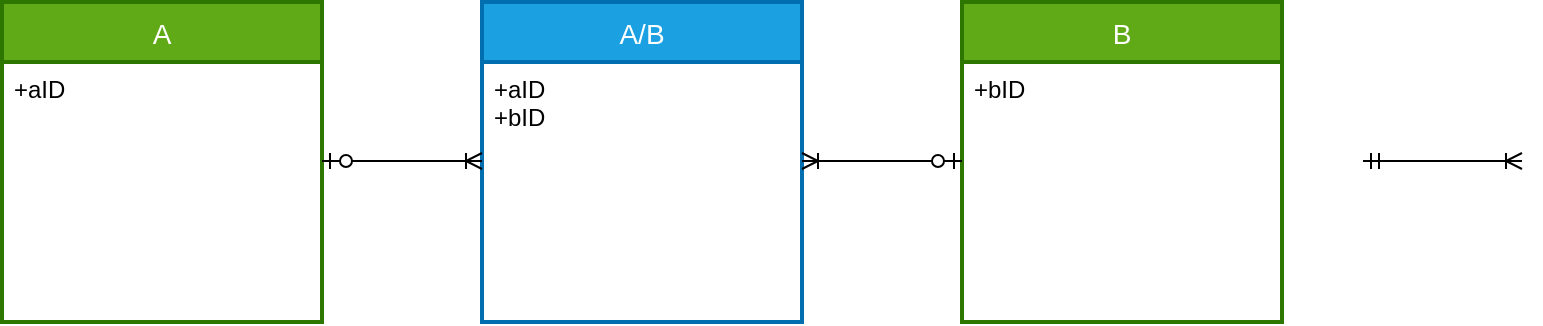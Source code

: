 <mxfile version="20.6.0" type="device"><diagram id="r9cYyTwz3PThLWFNZiZb" name="Page-1"><mxGraphModel dx="1662" dy="747" grid="1" gridSize="10" guides="1" tooltips="1" connect="1" arrows="1" fold="1" page="1" pageScale="1" pageWidth="291" pageHeight="413" math="0" shadow="0"><root><mxCell id="0"/><mxCell id="1" parent="0"/><mxCell id="ihqzw6uin8Vs5xlczlmP-11" value="A/B" style="swimlane;childLayout=stackLayout;horizontal=1;startSize=30;horizontalStack=0;rounded=0;fontSize=14;fontStyle=0;strokeWidth=2;resizeParent=0;resizeLast=1;shadow=0;dashed=0;align=center;fillColor=#1ba1e2;fontColor=#ffffff;strokeColor=#006EAF;" vertex="1" parent="1"><mxGeometry x="280" y="40" width="160" height="160" as="geometry"><mxRectangle x="40" y="40" width="90" height="30" as="alternateBounds"/></mxGeometry></mxCell><mxCell id="ihqzw6uin8Vs5xlczlmP-12" value="+aID&#xA;+bID" style="align=left;strokeColor=none;fillColor=none;spacingLeft=4;fontSize=12;verticalAlign=top;resizable=0;rotatable=0;part=1;" vertex="1" parent="ihqzw6uin8Vs5xlczlmP-11"><mxGeometry y="30" width="160" height="130" as="geometry"/></mxCell><mxCell id="ihqzw6uin8Vs5xlczlmP-13" value="A" style="swimlane;childLayout=stackLayout;horizontal=1;startSize=30;horizontalStack=0;rounded=0;fontSize=14;fontStyle=0;strokeWidth=2;resizeParent=0;resizeLast=1;shadow=0;dashed=0;align=center;fillColor=#60a917;fontColor=#ffffff;strokeColor=#2D7600;" vertex="1" parent="1"><mxGeometry x="40" y="40" width="160" height="160" as="geometry"><mxRectangle x="40" y="40" width="90" height="30" as="alternateBounds"/></mxGeometry></mxCell><mxCell id="ihqzw6uin8Vs5xlczlmP-14" value="+aID" style="align=left;strokeColor=none;fillColor=none;spacingLeft=4;fontSize=12;verticalAlign=top;resizable=0;rotatable=0;part=1;labelBackgroundColor=none;html=1;" vertex="1" parent="ihqzw6uin8Vs5xlczlmP-13"><mxGeometry y="30" width="160" height="130" as="geometry"/></mxCell><mxCell id="ihqzw6uin8Vs5xlczlmP-26" value="B" style="swimlane;childLayout=stackLayout;horizontal=1;startSize=30;horizontalStack=0;rounded=0;fontSize=14;fontStyle=0;strokeWidth=2;resizeParent=0;resizeLast=1;shadow=0;dashed=0;align=center;fillColor=#60a917;fontColor=#ffffff;strokeColor=#2D7600;" vertex="1" parent="1"><mxGeometry x="520" y="40" width="160" height="160" as="geometry"><mxRectangle x="40" y="40" width="90" height="30" as="alternateBounds"/></mxGeometry></mxCell><mxCell id="ihqzw6uin8Vs5xlczlmP-27" value="+bID" style="align=left;strokeColor=none;fillColor=none;spacingLeft=4;fontSize=12;verticalAlign=top;resizable=0;rotatable=0;part=1;" vertex="1" parent="ihqzw6uin8Vs5xlczlmP-26"><mxGeometry y="30" width="160" height="130" as="geometry"/></mxCell><mxCell id="ihqzw6uin8Vs5xlczlmP-33" value="" style="fontSize=12;html=1;endArrow=ERoneToMany;startArrow=ERzeroToOne;rounded=0;" edge="1" parent="1"><mxGeometry width="100" height="100" relative="1" as="geometry"><mxPoint x="200" y="119.5" as="sourcePoint"/><mxPoint x="280" y="119.5" as="targetPoint"/><Array as="points"/></mxGeometry></mxCell><mxCell id="ihqzw6uin8Vs5xlczlmP-34" value="" style="fontSize=12;html=1;endArrow=ERoneToMany;startArrow=ERzeroToOne;rounded=0;" edge="1" parent="1"><mxGeometry width="100" height="100" relative="1" as="geometry"><mxPoint x="520" y="119.5" as="sourcePoint"/><mxPoint x="440" y="119.5" as="targetPoint"/><Array as="points"/></mxGeometry></mxCell><mxCell id="ihqzw6uin8Vs5xlczlmP-36" value="" style="fontSize=12;html=1;endArrow=ERoneToMany;startArrow=ERmandOne;rounded=0;elbow=vertical;exitX=0.5;exitY=1;exitDx=0;exitDy=0;" edge="1" parent="1"><mxGeometry width="100" height="100" relative="1" as="geometry"><mxPoint x="720.5" y="119.5" as="sourcePoint"/><mxPoint x="800" y="119.5" as="targetPoint"/></mxGeometry></mxCell></root></mxGraphModel></diagram></mxfile>